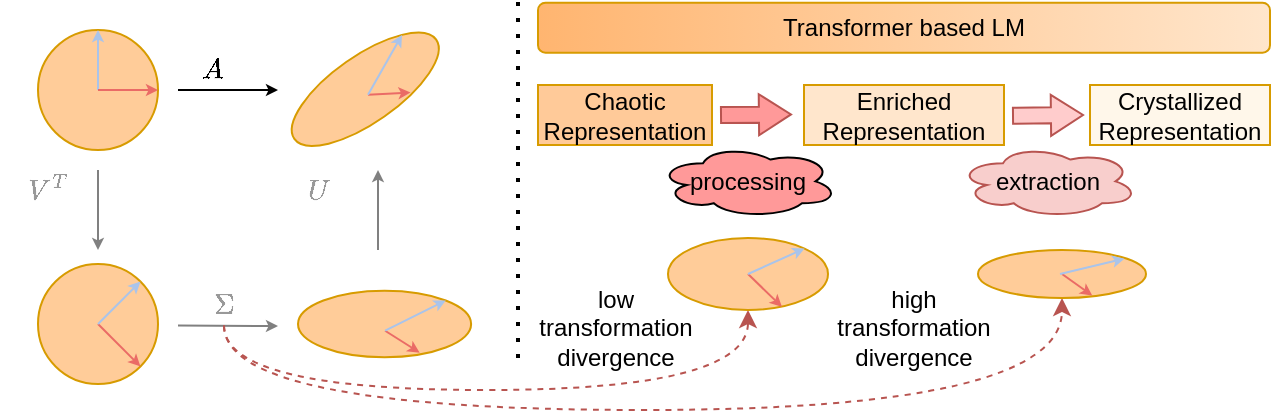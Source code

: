 <mxfile version="26.0.3">
  <diagram name="第 1 页" id="VQn5W2BCL7Dk8HYHTB_C">
    <mxGraphModel dx="735" dy="352" grid="1" gridSize="10" guides="1" tooltips="1" connect="1" arrows="1" fold="1" page="1" pageScale="1" pageWidth="827" pageHeight="1169" math="1" shadow="0">
      <root>
        <mxCell id="0" />
        <mxCell id="1" parent="0" />
        <mxCell id="j3C7fKV0iampDi246UAi-41" style="rounded=0;orthogonalLoop=1;jettySize=auto;html=1;endSize=3;strokeColor=#000000;" edge="1" parent="1">
          <mxGeometry relative="1" as="geometry">
            <mxPoint x="200" y="250" as="targetPoint" />
            <mxPoint x="150" y="250" as="sourcePoint" />
          </mxGeometry>
        </mxCell>
        <mxCell id="j3C7fKV0iampDi246UAi-43" style="rounded=0;orthogonalLoop=1;jettySize=auto;html=1;endSize=3;strokeColor=#808080;" edge="1" parent="1">
          <mxGeometry relative="1" as="geometry">
            <mxPoint x="110" y="290" as="sourcePoint" />
            <mxPoint x="110" y="330" as="targetPoint" />
          </mxGeometry>
        </mxCell>
        <mxCell id="j3C7fKV0iampDi246UAi-6" value="" style="ellipse;whiteSpace=wrap;html=1;aspect=fixed;fillColor=#FFCC99;strokeColor=#d79b00;" vertex="1" parent="1">
          <mxGeometry x="80" y="220" width="60" height="60" as="geometry" />
        </mxCell>
        <mxCell id="j3C7fKV0iampDi246UAi-12" value="" style="group" vertex="1" connectable="0" parent="1">
          <mxGeometry x="110" y="220" width="30" height="30" as="geometry" />
        </mxCell>
        <mxCell id="j3C7fKV0iampDi246UAi-10" value="" style="endArrow=classic;html=1;rounded=0;endSize=3;strokeColor=#A9C4EB;" edge="1" parent="j3C7fKV0iampDi246UAi-12">
          <mxGeometry width="50" height="50" relative="1" as="geometry">
            <mxPoint y="30" as="sourcePoint" />
            <mxPoint as="targetPoint" />
          </mxGeometry>
        </mxCell>
        <mxCell id="j3C7fKV0iampDi246UAi-11" value="" style="endArrow=classic;html=1;rounded=1;startSize=6;endSize=3;strokeColor=#EA6B66;curved=0;" edge="1" parent="1">
          <mxGeometry width="50" height="50" relative="1" as="geometry">
            <mxPoint x="110" y="250" as="sourcePoint" />
            <mxPoint x="140" y="250" as="targetPoint" />
          </mxGeometry>
        </mxCell>
        <mxCell id="j3C7fKV0iampDi246UAi-40" value="" style="group;fillColor=none;" vertex="1" connectable="0" parent="1">
          <mxGeometry x="210.0" y="350.36" width="86.56" height="33.28" as="geometry" />
        </mxCell>
        <mxCell id="j3C7fKV0iampDi246UAi-7" value="" style="ellipse;whiteSpace=wrap;html=1;rotation=90;fillColor=#FFCC99;strokeColor=#d79b00;" vertex="1" parent="j3C7fKV0iampDi246UAi-40">
          <mxGeometry x="26.64" y="-26.64" width="33.28" height="86.56" as="geometry" />
        </mxCell>
        <mxCell id="j3C7fKV0iampDi246UAi-25" value="" style="endArrow=classic;html=1;rounded=0;startSize=6;endSize=3;strokeColor=#EA6B66;entryX=0.931;entryY=0.297;entryDx=0;entryDy=0;entryPerimeter=0;" edge="1" parent="j3C7fKV0iampDi246UAi-40" target="j3C7fKV0iampDi246UAi-7">
          <mxGeometry width="50" height="50" relative="1" as="geometry">
            <mxPoint x="43.56" y="20" as="sourcePoint" />
            <mxPoint x="51.702" y="33.442" as="targetPoint" />
          </mxGeometry>
        </mxCell>
        <mxCell id="j3C7fKV0iampDi246UAi-26" value="" style="endArrow=classic;html=1;rounded=0;endSize=3;strokeColor=#A9C4EB;entryX=0;entryY=0;entryDx=0;entryDy=0;" edge="1" parent="j3C7fKV0iampDi246UAi-40" target="j3C7fKV0iampDi246UAi-7">
          <mxGeometry width="50" height="50" relative="1" as="geometry">
            <mxPoint x="43.56" y="20" as="sourcePoint" />
            <mxPoint x="62.56" y="4" as="targetPoint" />
          </mxGeometry>
        </mxCell>
        <mxCell id="j3C7fKV0iampDi246UAi-42" value="$$A$$" style="text;html=1;align=center;verticalAlign=middle;whiteSpace=wrap;rounded=0;" vertex="1" parent="1">
          <mxGeometry x="154" y="230" width="26" height="20" as="geometry" />
        </mxCell>
        <mxCell id="j3C7fKV0iampDi246UAi-44" value="$$V^T$$" style="text;html=1;align=center;verticalAlign=middle;whiteSpace=wrap;rounded=0;fontColor=#999999;" vertex="1" parent="1">
          <mxGeometry x="70" y="290" width="30" height="20" as="geometry" />
        </mxCell>
        <mxCell id="j3C7fKV0iampDi246UAi-46" style="rounded=0;orthogonalLoop=1;jettySize=auto;html=1;strokeColor=#808080;endSize=3;" edge="1" parent="1">
          <mxGeometry relative="1" as="geometry">
            <mxPoint x="200" y="368" as="targetPoint" />
            <mxPoint x="150" y="367.75" as="sourcePoint" />
          </mxGeometry>
        </mxCell>
        <mxCell id="j3C7fKV0iampDi246UAi-84" style="edgeStyle=orthogonalEdgeStyle;rounded=0;orthogonalLoop=1;jettySize=auto;html=1;entryX=1;entryY=0.5;entryDx=0;entryDy=0;exitX=0.5;exitY=1;exitDx=0;exitDy=0;curved=1;fillColor=#f8cecc;strokeColor=#b85450;dashed=1;" edge="1" parent="1" source="j3C7fKV0iampDi246UAi-47" target="j3C7fKV0iampDi246UAi-76">
          <mxGeometry relative="1" as="geometry">
            <Array as="points">
              <mxPoint x="173" y="400" />
              <mxPoint x="435" y="400" />
            </Array>
          </mxGeometry>
        </mxCell>
        <mxCell id="j3C7fKV0iampDi246UAi-87" style="edgeStyle=orthogonalEdgeStyle;rounded=0;orthogonalLoop=1;jettySize=auto;html=1;entryX=1;entryY=0.5;entryDx=0;entryDy=0;curved=1;exitX=0.5;exitY=1;exitDx=0;exitDy=0;fillColor=#f8cecc;strokeColor=#b85450;dashed=1;" edge="1" parent="1" source="j3C7fKV0iampDi246UAi-47" target="j3C7fKV0iampDi246UAi-80">
          <mxGeometry relative="1" as="geometry">
            <Array as="points">
              <mxPoint x="173" y="410" />
              <mxPoint x="592" y="410" />
            </Array>
          </mxGeometry>
        </mxCell>
        <mxCell id="j3C7fKV0iampDi246UAi-47" value="$$\Sigma$$" style="text;html=1;align=center;verticalAlign=middle;whiteSpace=wrap;rounded=0;fontColor=#999999;" vertex="1" parent="1">
          <mxGeometry x="160" y="347" width="26" height="20.75" as="geometry" />
        </mxCell>
        <mxCell id="j3C7fKV0iampDi246UAi-48" style="rounded=0;orthogonalLoop=1;jettySize=auto;html=1;endArrow=none;endFill=0;startArrow=classic;startFill=1;endSize=3;strokeColor=#808080;startSize=3;" edge="1" parent="1">
          <mxGeometry relative="1" as="geometry">
            <mxPoint x="250" y="290" as="sourcePoint" />
            <mxPoint x="250" y="330" as="targetPoint" />
          </mxGeometry>
        </mxCell>
        <mxCell id="j3C7fKV0iampDi246UAi-49" value="$$U$$" style="text;html=1;align=center;verticalAlign=middle;whiteSpace=wrap;rounded=0;fontColor=#999999;" vertex="1" parent="1">
          <mxGeometry x="210" y="290" width="20" height="20" as="geometry" />
        </mxCell>
        <mxCell id="j3C7fKV0iampDi246UAi-50" value="" style="endArrow=none;dashed=1;html=1;dashPattern=1 3;strokeWidth=2;rounded=0;" edge="1" parent="1">
          <mxGeometry width="50" height="50" relative="1" as="geometry">
            <mxPoint x="320" y="206.05" as="sourcePoint" />
            <mxPoint x="320" y="385.3" as="targetPoint" />
          </mxGeometry>
        </mxCell>
        <mxCell id="j3C7fKV0iampDi246UAi-51" value="Transformer based LM" style="rounded=1;whiteSpace=wrap;html=1;fillColor=#ffe6cc;strokeColor=#d79b00;gradientColor=#FFB570;gradientDirection=west;" vertex="1" parent="1">
          <mxGeometry x="330" y="206.36" width="366" height="25" as="geometry" />
        </mxCell>
        <mxCell id="j3C7fKV0iampDi246UAi-52" value="Chaotic Representation" style="text;html=1;align=center;verticalAlign=middle;whiteSpace=wrap;rounded=0;fillColor=#FFCA99;strokeColor=#d79b00;" vertex="1" parent="1">
          <mxGeometry x="330" y="247.5" width="87" height="30" as="geometry" />
        </mxCell>
        <mxCell id="j3C7fKV0iampDi246UAi-53" value="Crystallized Representation" style="text;html=1;align=center;verticalAlign=middle;whiteSpace=wrap;rounded=0;fillColor=#FFF7EA;strokeColor=#d79b00;" vertex="1" parent="1">
          <mxGeometry x="606" y="247.5" width="90" height="30" as="geometry" />
        </mxCell>
        <mxCell id="j3C7fKV0iampDi246UAi-60" value="Enriched Representation" style="text;html=1;align=center;verticalAlign=middle;whiteSpace=wrap;rounded=0;fillColor=#ffe6cc;strokeColor=#d79b00;" vertex="1" parent="1">
          <mxGeometry x="463" y="247.5" width="100" height="30" as="geometry" />
        </mxCell>
        <mxCell id="j3C7fKV0iampDi246UAi-67" style="rounded=0;orthogonalLoop=1;jettySize=auto;html=1;entryX=0;entryY=0.5;entryDx=0;entryDy=0;shape=flexArrow;endSize=5.012;strokeWidth=1;startSize=4;width=8;endWidth=11.515;fillColor=#FFCCCC;strokeColor=#b85450;" edge="1" parent="1">
          <mxGeometry relative="1" as="geometry">
            <mxPoint x="567" y="262.86" as="sourcePoint" />
            <mxPoint x="603" y="262.5" as="targetPoint" />
          </mxGeometry>
        </mxCell>
        <mxCell id="j3C7fKV0iampDi246UAi-69" style="rounded=0;orthogonalLoop=1;jettySize=auto;html=1;entryX=0;entryY=0.5;entryDx=0;entryDy=0;shape=flexArrow;endSize=5.012;strokeWidth=1;startSize=4;width=8;endWidth=11.515;fillColor=#FF9999;strokeColor=#b85450;" edge="1" parent="1">
          <mxGeometry relative="1" as="geometry">
            <mxPoint x="421" y="262.56" as="sourcePoint" />
            <mxPoint x="457" y="262.2" as="targetPoint" />
          </mxGeometry>
        </mxCell>
        <mxCell id="j3C7fKV0iampDi246UAi-36" value="" style="ellipse;whiteSpace=wrap;html=1;rotation=55;fillColor=#FFCC99;strokeColor=#d79b00;" vertex="1" parent="1">
          <mxGeometry x="227.0" y="206.36" width="33.28" height="86.56" as="geometry" />
        </mxCell>
        <mxCell id="j3C7fKV0iampDi246UAi-37" value="" style="endArrow=classic;html=1;rounded=0;startSize=6;endSize=3;strokeColor=#EA6B66;entryX=0.931;entryY=0.297;entryDx=0;entryDy=0;entryPerimeter=0;" edge="1" parent="1" target="j3C7fKV0iampDi246UAi-36">
          <mxGeometry width="50" height="50" relative="1" as="geometry">
            <mxPoint x="245.0" y="252.36" as="sourcePoint" />
            <mxPoint x="260.0" y="259.36" as="targetPoint" />
          </mxGeometry>
        </mxCell>
        <mxCell id="j3C7fKV0iampDi246UAi-38" value="" style="endArrow=classic;html=1;rounded=0;endSize=3;strokeColor=#A9C4EB;entryX=0;entryY=0;entryDx=0;entryDy=0;" edge="1" parent="1" target="j3C7fKV0iampDi246UAi-36">
          <mxGeometry width="50" height="50" relative="1" as="geometry">
            <mxPoint x="245.0" y="252.36" as="sourcePoint" />
            <mxPoint x="252.0" y="228.36" as="targetPoint" />
          </mxGeometry>
        </mxCell>
        <mxCell id="j3C7fKV0iampDi246UAi-30" value="" style="group" vertex="1" connectable="0" parent="1">
          <mxGeometry x="80" y="337" width="60" height="60" as="geometry" />
        </mxCell>
        <mxCell id="j3C7fKV0iampDi246UAi-16" value="" style="ellipse;whiteSpace=wrap;html=1;aspect=fixed;fillColor=#FFCC99;strokeColor=#d79b00;" vertex="1" parent="j3C7fKV0iampDi246UAi-30">
          <mxGeometry width="60" height="60" as="geometry" />
        </mxCell>
        <mxCell id="j3C7fKV0iampDi246UAi-19" value="" style="endArrow=classic;html=1;rounded=0;startSize=6;endSize=3;strokeColor=#EA6B66;entryX=1;entryY=1;entryDx=0;entryDy=0;" edge="1" parent="j3C7fKV0iampDi246UAi-30" target="j3C7fKV0iampDi246UAi-16">
          <mxGeometry width="50" height="50" relative="1" as="geometry">
            <mxPoint x="30" y="30" as="sourcePoint" />
            <mxPoint x="52.5" y="67.5" as="targetPoint" />
          </mxGeometry>
        </mxCell>
        <mxCell id="j3C7fKV0iampDi246UAi-18" value="" style="endArrow=classic;html=1;rounded=0;endSize=3;strokeColor=#A9C4EB;entryX=1;entryY=0;entryDx=0;entryDy=0;" edge="1" parent="j3C7fKV0iampDi246UAi-30" target="j3C7fKV0iampDi246UAi-16">
          <mxGeometry width="50" height="50" relative="1" as="geometry">
            <mxPoint x="30" y="30" as="sourcePoint" />
            <mxPoint x="22.5" y="15" as="targetPoint" />
          </mxGeometry>
        </mxCell>
        <mxCell id="j3C7fKV0iampDi246UAi-72" value="processing" style="ellipse;shape=cloud;whiteSpace=wrap;html=1;fillColor=#FF9999;" vertex="1" parent="1">
          <mxGeometry x="390" y="277.5" width="90" height="36.36" as="geometry" />
        </mxCell>
        <mxCell id="j3C7fKV0iampDi246UAi-73" value="extraction" style="ellipse;shape=cloud;whiteSpace=wrap;html=1;fillColor=#f8cecc;strokeColor=#b85450;" vertex="1" parent="1">
          <mxGeometry x="540" y="277.5" width="90" height="36.36" as="geometry" />
        </mxCell>
        <mxCell id="j3C7fKV0iampDi246UAi-80" value="" style="ellipse;whiteSpace=wrap;html=1;rotation=90;fillColor=#FFCC99;strokeColor=#d79b00;" vertex="1" parent="1">
          <mxGeometry x="580" y="300" width="24" height="84" as="geometry" />
        </mxCell>
        <mxCell id="j3C7fKV0iampDi246UAi-81" value="" style="endArrow=classic;html=1;rounded=0;startSize=6;endSize=3;strokeColor=#EA6B66;entryX=0.949;entryY=0.32;entryDx=0;entryDy=0;entryPerimeter=0;" edge="1" parent="1" target="j3C7fKV0iampDi246UAi-80">
          <mxGeometry width="50" height="50" relative="1" as="geometry">
            <mxPoint x="592" y="342" as="sourcePoint" />
            <mxPoint x="761.702" y="320.146" as="targetPoint" />
          </mxGeometry>
        </mxCell>
        <mxCell id="j3C7fKV0iampDi246UAi-82" value="" style="endArrow=classic;html=1;rounded=0;endSize=3;strokeColor=#A9C4EB;entryX=0.181;entryY=0.128;entryDx=0;entryDy=0;exitX=0.498;exitY=0.548;exitDx=0;exitDy=0;exitPerimeter=0;spacing=1;entryPerimeter=0;" edge="1" parent="1" target="j3C7fKV0iampDi246UAi-80">
          <mxGeometry width="50" height="50" relative="1" as="geometry">
            <mxPoint x="591" y="342" as="sourcePoint" />
            <mxPoint x="568" y="341.433" as="targetPoint" />
          </mxGeometry>
        </mxCell>
        <mxCell id="j3C7fKV0iampDi246UAi-76" value="" style="ellipse;whiteSpace=wrap;html=1;rotation=90;fillColor=#FFCC99;strokeColor=#d79b00;" vertex="1" parent="1">
          <mxGeometry x="417" y="302" width="36" height="80" as="geometry" />
        </mxCell>
        <mxCell id="j3C7fKV0iampDi246UAi-77" value="" style="endArrow=classic;html=1;rounded=0;startSize=6;endSize=3;strokeColor=#EA6B66;entryX=0.956;entryY=0.288;entryDx=0;entryDy=0;entryPerimeter=0;" edge="1" parent="1" target="j3C7fKV0iampDi246UAi-76">
          <mxGeometry width="50" height="50" relative="1" as="geometry">
            <mxPoint x="435" y="342" as="sourcePoint" />
            <mxPoint x="440.757" y="355.506" as="targetPoint" />
          </mxGeometry>
        </mxCell>
        <mxCell id="j3C7fKV0iampDi246UAi-78" value="" style="endArrow=classic;html=1;rounded=0;endSize=3;strokeColor=#A9C4EB;entryX=0;entryY=0;entryDx=0;entryDy=0;" edge="1" parent="1" target="j3C7fKV0iampDi246UAi-76">
          <mxGeometry width="50" height="50" relative="1" as="geometry">
            <mxPoint x="435" y="342" as="sourcePoint" />
            <mxPoint x="452.046" y="328.966" as="targetPoint" />
          </mxGeometry>
        </mxCell>
        <mxCell id="j3C7fKV0iampDi246UAi-88" value="low transformation divergence" style="text;html=1;align=center;verticalAlign=middle;whiteSpace=wrap;rounded=0;" vertex="1" parent="1">
          <mxGeometry x="321" y="347" width="96" height="43" as="geometry" />
        </mxCell>
        <mxCell id="j3C7fKV0iampDi246UAi-90" value="high transformation divergence" style="text;html=1;align=center;verticalAlign=middle;whiteSpace=wrap;rounded=0;" vertex="1" parent="1">
          <mxGeometry x="470" y="347" width="96" height="43" as="geometry" />
        </mxCell>
      </root>
    </mxGraphModel>
  </diagram>
</mxfile>
